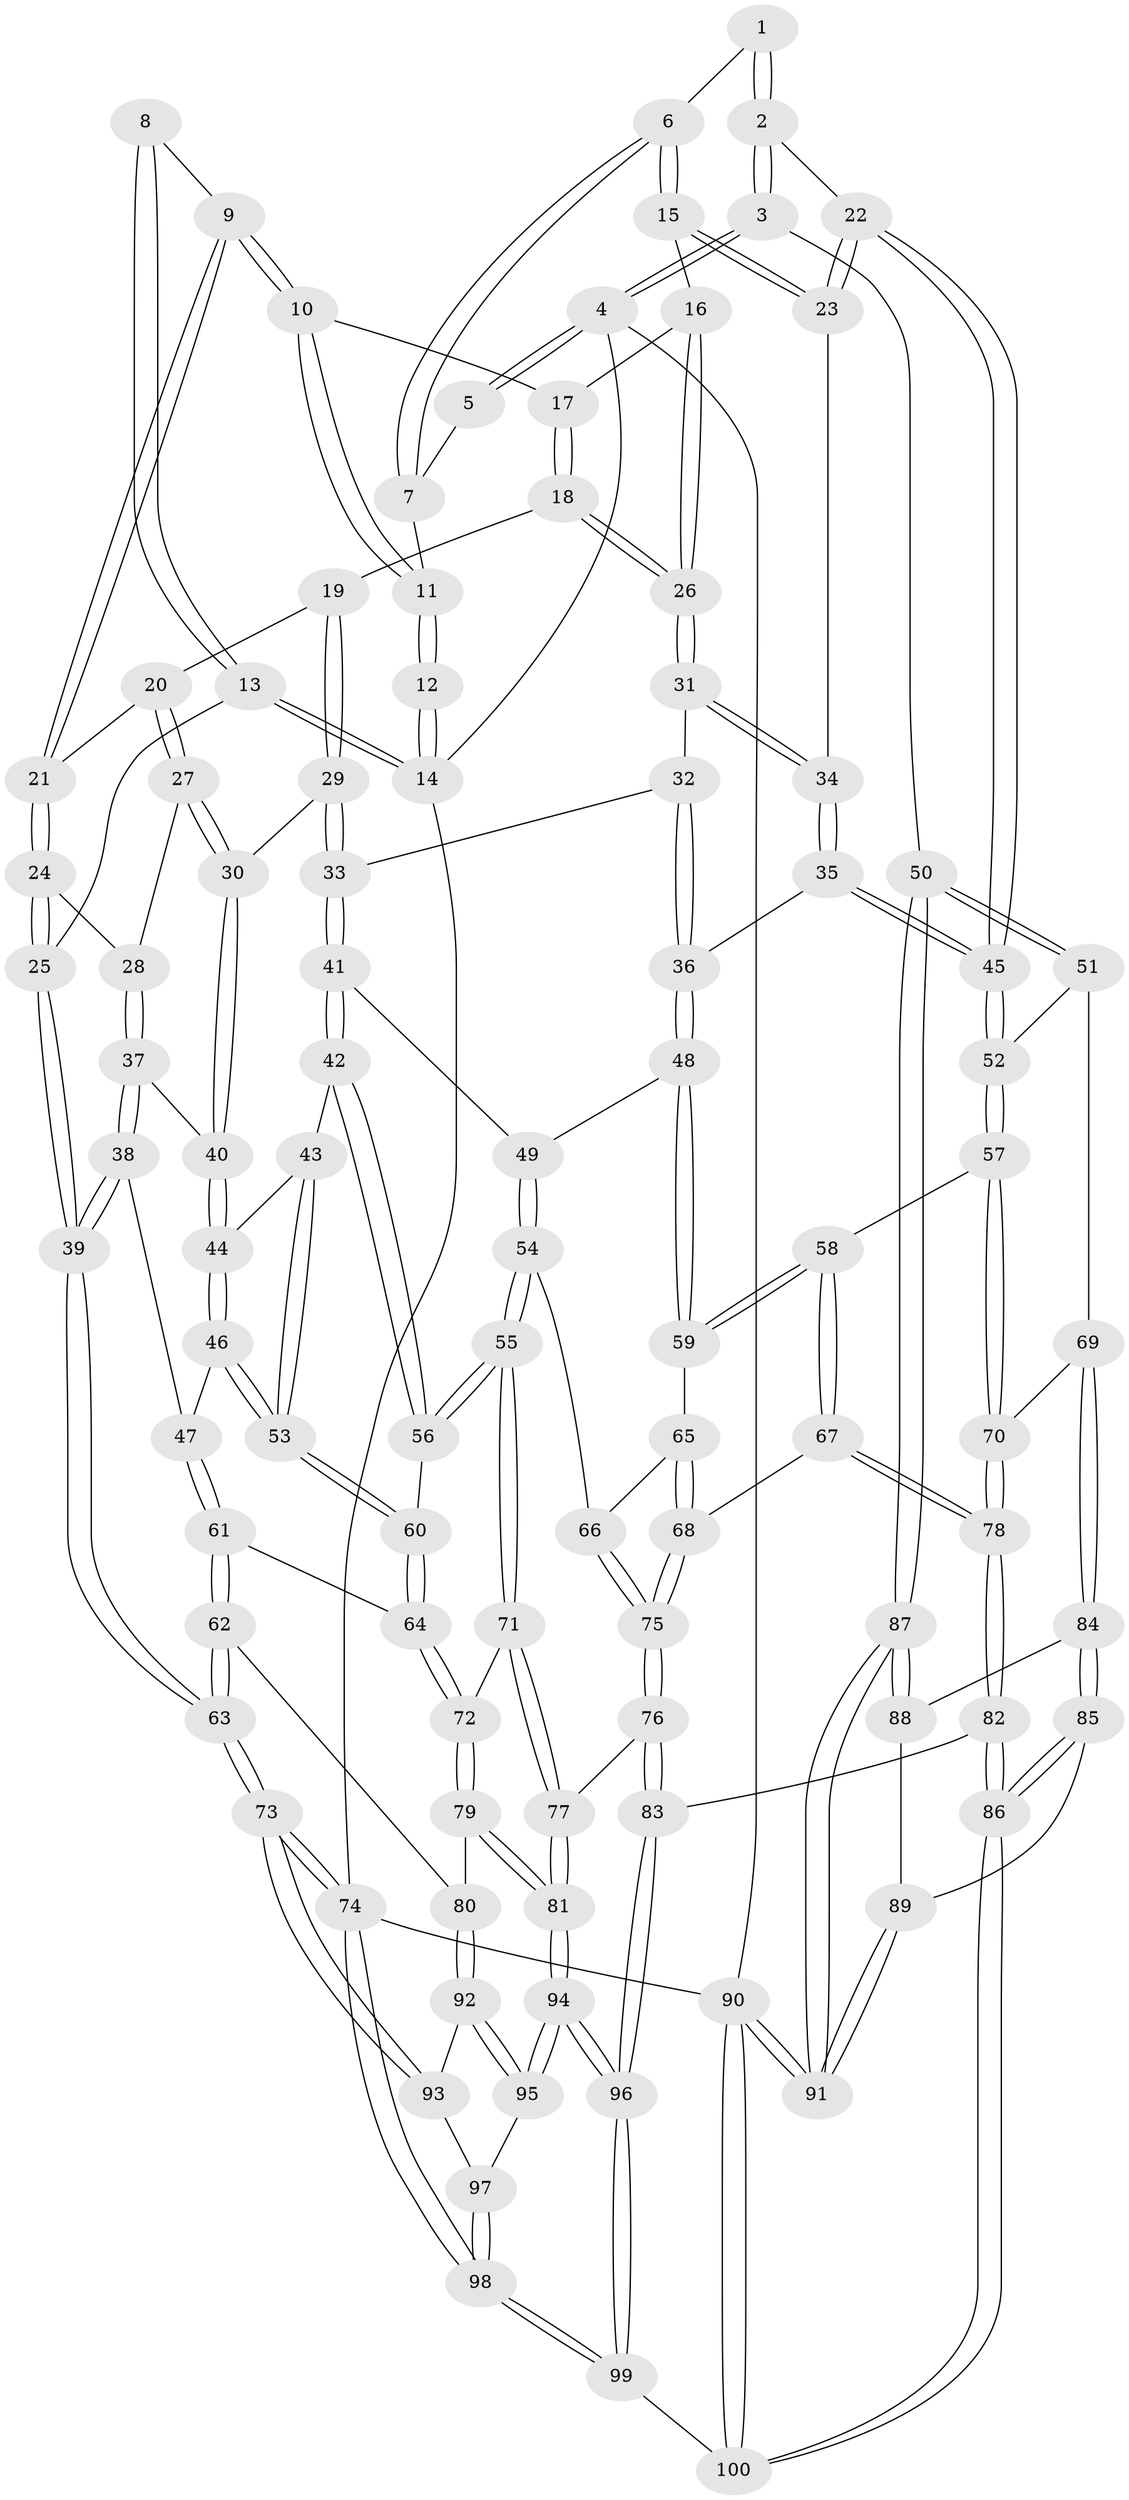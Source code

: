 // Generated by graph-tools (version 1.1) at 2025/11/02/27/25 16:11:54]
// undirected, 100 vertices, 247 edges
graph export_dot {
graph [start="1"]
  node [color=gray90,style=filled];
  1 [pos="+0.7638590279361434+0.0037724107658017817"];
  2 [pos="+0.9888692229409857+0.27955351710241944"];
  3 [pos="+1+0.25312450921998664"];
  4 [pos="+1+0"];
  5 [pos="+0.7050147725582225+0"];
  6 [pos="+0.7098842508620566+0.18327855904852422"];
  7 [pos="+0.4712687036011342+0"];
  8 [pos="+0.054132215167443966+0.10812535884343687"];
  9 [pos="+0.19276321837145996+0.15985331318104645"];
  10 [pos="+0.3878973593623825+0"];
  11 [pos="+0.39099134387470813+0"];
  12 [pos="+0.04797431094397529+0"];
  13 [pos="+0+0.31973254061954387"];
  14 [pos="+0+0"];
  15 [pos="+0.7152789579636288+0.22587994158921235"];
  16 [pos="+0.6432563036792636+0.22780149920818749"];
  17 [pos="+0.40001399555355804+0"];
  18 [pos="+0.4205607898091636+0.20456867340010035"];
  19 [pos="+0.41969398776739325+0.20687970059318428"];
  20 [pos="+0.23043983759887188+0.27040454403980524"];
  21 [pos="+0.17578386648273592+0.21113108266993127"];
  22 [pos="+0.9566571859167669+0.2924333920098659"];
  23 [pos="+0.7584031026712709+0.2593255904337823"];
  24 [pos="+0.0976448164100659+0.2745451667967653"];
  25 [pos="+0+0.38050993139360473"];
  26 [pos="+0.5636935737387396+0.2876119187011855"];
  27 [pos="+0.2614039901437578+0.3174297638779512"];
  28 [pos="+0.18253179013003748+0.36527568621620976"];
  29 [pos="+0.37920017004988754+0.3463069207876874"];
  30 [pos="+0.32110014999399006+0.3541863731071246"];
  31 [pos="+0.5637834326623974+0.28961313223550755"];
  32 [pos="+0.5317987537829143+0.3412056497884287"];
  33 [pos="+0.4231114209734369+0.4049699417345289"];
  34 [pos="+0.6462332653894792+0.40017261632569884"];
  35 [pos="+0.6459038681383713+0.40190057135888396"];
  36 [pos="+0.603861107019015+0.4600816597516342"];
  37 [pos="+0.18572480574087932+0.4373888931589006"];
  38 [pos="+0.14745626285521632+0.4665537160916425"];
  39 [pos="+0+0.42010873845765373"];
  40 [pos="+0.25505390392512367+0.4327521828824947"];
  41 [pos="+0.43510330440848366+0.4415646044259265"];
  42 [pos="+0.33462944882084084+0.5115984326700693"];
  43 [pos="+0.3081389647480568+0.5004435679236697"];
  44 [pos="+0.27564440984894617+0.4727675179240702"];
  45 [pos="+0.8354845603652603+0.4708995735090085"];
  46 [pos="+0.21556284429169792+0.5491587095461983"];
  47 [pos="+0.17492700303548162+0.5239146983713072"];
  48 [pos="+0.5867583318620725+0.49612215841063"];
  49 [pos="+0.43607936890416926+0.4424503904083426"];
  50 [pos="+1+0.6388167967770487"];
  51 [pos="+0.9571348979266208+0.6188381624640278"];
  52 [pos="+0.8131857850731136+0.5437282403833106"];
  53 [pos="+0.22985302615510406+0.5671129284812698"];
  54 [pos="+0.424415249994349+0.6332198922020397"];
  55 [pos="+0.38014699615439596+0.6479150516675375"];
  56 [pos="+0.33115893588116446+0.6173580705277625"];
  57 [pos="+0.7503299083599109+0.6011030030077905"];
  58 [pos="+0.7397404057440036+0.6011493967161544"];
  59 [pos="+0.6055276234260166+0.5468330317267175"];
  60 [pos="+0.25352226759028645+0.6219175636729695"];
  61 [pos="+0.09992639378620934+0.647512457354581"];
  62 [pos="+0+0.6700401947349763"];
  63 [pos="+0+0.6401247419781076"];
  64 [pos="+0.20441486087290614+0.6733806154349252"];
  65 [pos="+0.5977526790243916+0.5559840701153875"];
  66 [pos="+0.4766091380856943+0.6417502980486832"];
  67 [pos="+0.645651335623322+0.7371063169310327"];
  68 [pos="+0.5880747057448709+0.7443176280925763"];
  69 [pos="+0.8404743985861539+0.7504398063151276"];
  70 [pos="+0.8156373497243546+0.7374797696600943"];
  71 [pos="+0.3709354338762152+0.6967192662698765"];
  72 [pos="+0.21670778414624375+0.7218065188762223"];
  73 [pos="+0+0.9319368933534504"];
  74 [pos="+0+1"];
  75 [pos="+0.5368865269560446+0.7754544554424454"];
  76 [pos="+0.5166119619313018+0.8281081888848476"];
  77 [pos="+0.3678126812606355+0.789843410891088"];
  78 [pos="+0.7133692778109769+0.8149083104101019"];
  79 [pos="+0.22517509286815024+0.8138650123417783"];
  80 [pos="+0.09889127119037146+0.8110862906388956"];
  81 [pos="+0.27019767231997516+0.8566155142602517"];
  82 [pos="+0.6762947256246329+0.9572353268412171"];
  83 [pos="+0.5214897188843776+0.8419366171039993"];
  84 [pos="+0.8503074262064098+0.7603791334864013"];
  85 [pos="+0.848503079370045+0.9290021969232103"];
  86 [pos="+0.7271834653127904+1"];
  87 [pos="+1+0.7215181378676183"];
  88 [pos="+0.9796241948868277+0.7761187381639836"];
  89 [pos="+0.9136168406827441+0.9135480166571389"];
  90 [pos="+1+1"];
  91 [pos="+1+1"];
  92 [pos="+0.0822616459388718+0.9009077592900837"];
  93 [pos="+0.06226048268426918+0.9177606327937767"];
  94 [pos="+0.27273888070129965+0.9803791603289892"];
  95 [pos="+0.18206845603283797+0.9500019132807673"];
  96 [pos="+0.3143235533783963+1"];
  97 [pos="+0.07408971155934489+0.9668930009048973"];
  98 [pos="+0.04763905852815236+1"];
  99 [pos="+0.3157225139591624+1"];
  100 [pos="+0.7211724055973014+1"];
  1 -- 2;
  1 -- 2;
  1 -- 6;
  2 -- 3;
  2 -- 3;
  2 -- 22;
  3 -- 4;
  3 -- 4;
  3 -- 50;
  4 -- 5;
  4 -- 5;
  4 -- 14;
  4 -- 90;
  5 -- 7;
  6 -- 7;
  6 -- 7;
  6 -- 15;
  6 -- 15;
  7 -- 11;
  8 -- 9;
  8 -- 13;
  8 -- 13;
  9 -- 10;
  9 -- 10;
  9 -- 21;
  9 -- 21;
  10 -- 11;
  10 -- 11;
  10 -- 17;
  11 -- 12;
  11 -- 12;
  12 -- 14;
  12 -- 14;
  13 -- 14;
  13 -- 14;
  13 -- 25;
  14 -- 74;
  15 -- 16;
  15 -- 23;
  15 -- 23;
  16 -- 17;
  16 -- 26;
  16 -- 26;
  17 -- 18;
  17 -- 18;
  18 -- 19;
  18 -- 26;
  18 -- 26;
  19 -- 20;
  19 -- 29;
  19 -- 29;
  20 -- 21;
  20 -- 27;
  20 -- 27;
  21 -- 24;
  21 -- 24;
  22 -- 23;
  22 -- 23;
  22 -- 45;
  22 -- 45;
  23 -- 34;
  24 -- 25;
  24 -- 25;
  24 -- 28;
  25 -- 39;
  25 -- 39;
  26 -- 31;
  26 -- 31;
  27 -- 28;
  27 -- 30;
  27 -- 30;
  28 -- 37;
  28 -- 37;
  29 -- 30;
  29 -- 33;
  29 -- 33;
  30 -- 40;
  30 -- 40;
  31 -- 32;
  31 -- 34;
  31 -- 34;
  32 -- 33;
  32 -- 36;
  32 -- 36;
  33 -- 41;
  33 -- 41;
  34 -- 35;
  34 -- 35;
  35 -- 36;
  35 -- 45;
  35 -- 45;
  36 -- 48;
  36 -- 48;
  37 -- 38;
  37 -- 38;
  37 -- 40;
  38 -- 39;
  38 -- 39;
  38 -- 47;
  39 -- 63;
  39 -- 63;
  40 -- 44;
  40 -- 44;
  41 -- 42;
  41 -- 42;
  41 -- 49;
  42 -- 43;
  42 -- 56;
  42 -- 56;
  43 -- 44;
  43 -- 53;
  43 -- 53;
  44 -- 46;
  44 -- 46;
  45 -- 52;
  45 -- 52;
  46 -- 47;
  46 -- 53;
  46 -- 53;
  47 -- 61;
  47 -- 61;
  48 -- 49;
  48 -- 59;
  48 -- 59;
  49 -- 54;
  49 -- 54;
  50 -- 51;
  50 -- 51;
  50 -- 87;
  50 -- 87;
  51 -- 52;
  51 -- 69;
  52 -- 57;
  52 -- 57;
  53 -- 60;
  53 -- 60;
  54 -- 55;
  54 -- 55;
  54 -- 66;
  55 -- 56;
  55 -- 56;
  55 -- 71;
  55 -- 71;
  56 -- 60;
  57 -- 58;
  57 -- 70;
  57 -- 70;
  58 -- 59;
  58 -- 59;
  58 -- 67;
  58 -- 67;
  59 -- 65;
  60 -- 64;
  60 -- 64;
  61 -- 62;
  61 -- 62;
  61 -- 64;
  62 -- 63;
  62 -- 63;
  62 -- 80;
  63 -- 73;
  63 -- 73;
  64 -- 72;
  64 -- 72;
  65 -- 66;
  65 -- 68;
  65 -- 68;
  66 -- 75;
  66 -- 75;
  67 -- 68;
  67 -- 78;
  67 -- 78;
  68 -- 75;
  68 -- 75;
  69 -- 70;
  69 -- 84;
  69 -- 84;
  70 -- 78;
  70 -- 78;
  71 -- 72;
  71 -- 77;
  71 -- 77;
  72 -- 79;
  72 -- 79;
  73 -- 74;
  73 -- 74;
  73 -- 93;
  73 -- 93;
  74 -- 98;
  74 -- 98;
  74 -- 90;
  75 -- 76;
  75 -- 76;
  76 -- 77;
  76 -- 83;
  76 -- 83;
  77 -- 81;
  77 -- 81;
  78 -- 82;
  78 -- 82;
  79 -- 80;
  79 -- 81;
  79 -- 81;
  80 -- 92;
  80 -- 92;
  81 -- 94;
  81 -- 94;
  82 -- 83;
  82 -- 86;
  82 -- 86;
  83 -- 96;
  83 -- 96;
  84 -- 85;
  84 -- 85;
  84 -- 88;
  85 -- 86;
  85 -- 86;
  85 -- 89;
  86 -- 100;
  86 -- 100;
  87 -- 88;
  87 -- 88;
  87 -- 91;
  87 -- 91;
  88 -- 89;
  89 -- 91;
  89 -- 91;
  90 -- 91;
  90 -- 91;
  90 -- 100;
  90 -- 100;
  92 -- 93;
  92 -- 95;
  92 -- 95;
  93 -- 97;
  94 -- 95;
  94 -- 95;
  94 -- 96;
  94 -- 96;
  95 -- 97;
  96 -- 99;
  96 -- 99;
  97 -- 98;
  97 -- 98;
  98 -- 99;
  98 -- 99;
  99 -- 100;
}
